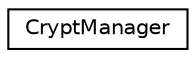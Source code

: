 digraph "Иерархия классов. Графический вид."
{
 // LATEX_PDF_SIZE
  edge [fontname="Helvetica",fontsize="10",labelfontname="Helvetica",labelfontsize="10"];
  node [fontname="Helvetica",fontsize="10",shape=record];
  rankdir="LR";
  Node0 [label="CryptManager",height=0.2,width=0.4,color="black", fillcolor="white", style="filled",URL="$classCryptManager.html",tooltip="Класс для выполнения криптографических операций."];
}
